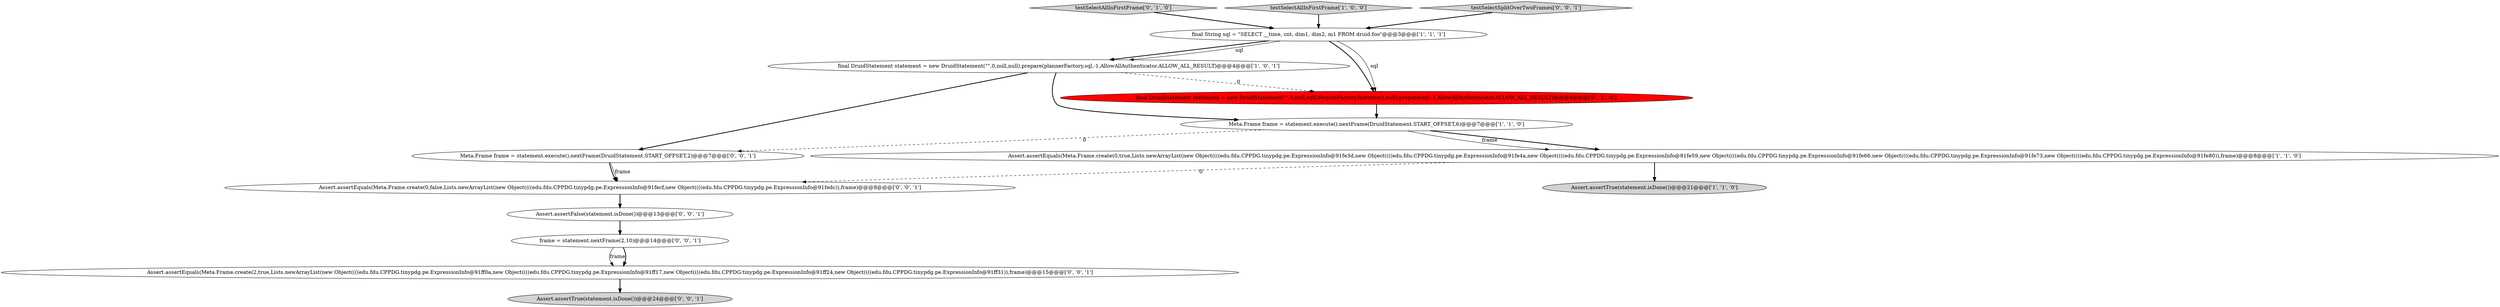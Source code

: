 digraph {
8 [style = filled, label = "Assert.assertEquals(Meta.Frame.create(2,true,Lists.newArrayList(new Object((((edu.fdu.CPPDG.tinypdg.pe.ExpressionInfo@91ff0a,new Object((((edu.fdu.CPPDG.tinypdg.pe.ExpressionInfo@91ff17,new Object((((edu.fdu.CPPDG.tinypdg.pe.ExpressionInfo@91ff24,new Object((((edu.fdu.CPPDG.tinypdg.pe.ExpressionInfo@91ff31)),frame)@@@15@@@['0', '0', '1']", fillcolor = white, shape = ellipse image = "AAA0AAABBB3BBB"];
3 [style = filled, label = "Meta.Frame frame = statement.execute().nextFrame(DruidStatement.START_OFFSET,6)@@@7@@@['1', '1', '0']", fillcolor = white, shape = ellipse image = "AAA0AAABBB1BBB"];
7 [style = filled, label = "testSelectAllInFirstFrame['0', '1', '0']", fillcolor = lightgray, shape = diamond image = "AAA0AAABBB2BBB"];
5 [style = filled, label = "final DruidStatement statement = new DruidStatement(\"\",0,null,null).prepare(plannerFactory,sql,-1,AllowAllAuthenticator.ALLOW_ALL_RESULT)@@@4@@@['1', '0', '1']", fillcolor = white, shape = ellipse image = "AAA0AAABBB1BBB"];
6 [style = filled, label = "final DruidStatement statement = new DruidStatement(\"\",0,null,sqlLifecycleFactory.factorize(),null).prepare(sql,-1,AllowAllAuthenticator.ALLOW_ALL_RESULT)@@@4@@@['0', '1', '0']", fillcolor = red, shape = ellipse image = "AAA1AAABBB2BBB"];
1 [style = filled, label = "final String sql = \"SELECT __time, cnt, dim1, dim2, m1 FROM druid.foo\"@@@3@@@['1', '1', '1']", fillcolor = white, shape = ellipse image = "AAA0AAABBB1BBB"];
2 [style = filled, label = "Assert.assertTrue(statement.isDone())@@@21@@@['1', '1', '0']", fillcolor = lightgray, shape = ellipse image = "AAA0AAABBB1BBB"];
0 [style = filled, label = "Assert.assertEquals(Meta.Frame.create(0,true,Lists.newArrayList(new Object((((edu.fdu.CPPDG.tinypdg.pe.ExpressionInfo@91fe3d,new Object((((edu.fdu.CPPDG.tinypdg.pe.ExpressionInfo@91fe4a,new Object((((edu.fdu.CPPDG.tinypdg.pe.ExpressionInfo@91fe59,new Object((((edu.fdu.CPPDG.tinypdg.pe.ExpressionInfo@91fe66,new Object((((edu.fdu.CPPDG.tinypdg.pe.ExpressionInfo@91fe73,new Object((((edu.fdu.CPPDG.tinypdg.pe.ExpressionInfo@91fe80)),frame)@@@8@@@['1', '1', '0']", fillcolor = white, shape = ellipse image = "AAA0AAABBB1BBB"];
13 [style = filled, label = "Assert.assertTrue(statement.isDone())@@@24@@@['0', '0', '1']", fillcolor = lightgray, shape = ellipse image = "AAA0AAABBB3BBB"];
4 [style = filled, label = "testSelectAllInFirstFrame['1', '0', '0']", fillcolor = lightgray, shape = diamond image = "AAA0AAABBB1BBB"];
14 [style = filled, label = "testSelectSplitOverTwoFrames['0', '0', '1']", fillcolor = lightgray, shape = diamond image = "AAA0AAABBB3BBB"];
12 [style = filled, label = "frame = statement.nextFrame(2,10)@@@14@@@['0', '0', '1']", fillcolor = white, shape = ellipse image = "AAA0AAABBB3BBB"];
10 [style = filled, label = "Assert.assertFalse(statement.isDone())@@@13@@@['0', '0', '1']", fillcolor = white, shape = ellipse image = "AAA0AAABBB3BBB"];
9 [style = filled, label = "Assert.assertEquals(Meta.Frame.create(0,false,Lists.newArrayList(new Object((((edu.fdu.CPPDG.tinypdg.pe.ExpressionInfo@91fecf,new Object((((edu.fdu.CPPDG.tinypdg.pe.ExpressionInfo@91fedc)),frame)@@@8@@@['0', '0', '1']", fillcolor = white, shape = ellipse image = "AAA0AAABBB3BBB"];
11 [style = filled, label = "Meta.Frame frame = statement.execute().nextFrame(DruidStatement.START_OFFSET,2)@@@7@@@['0', '0', '1']", fillcolor = white, shape = ellipse image = "AAA0AAABBB3BBB"];
1->5 [style = bold, label=""];
5->3 [style = bold, label=""];
6->3 [style = bold, label=""];
7->1 [style = bold, label=""];
0->2 [style = bold, label=""];
9->10 [style = bold, label=""];
11->9 [style = bold, label=""];
14->1 [style = bold, label=""];
3->0 [style = bold, label=""];
12->8 [style = solid, label="frame"];
1->6 [style = bold, label=""];
5->6 [style = dashed, label="0"];
10->12 [style = bold, label=""];
12->8 [style = bold, label=""];
1->5 [style = solid, label="sql"];
4->1 [style = bold, label=""];
5->11 [style = bold, label=""];
0->9 [style = dashed, label="0"];
3->0 [style = solid, label="frame"];
1->6 [style = solid, label="sql"];
3->11 [style = dashed, label="0"];
8->13 [style = bold, label=""];
11->9 [style = solid, label="frame"];
}
